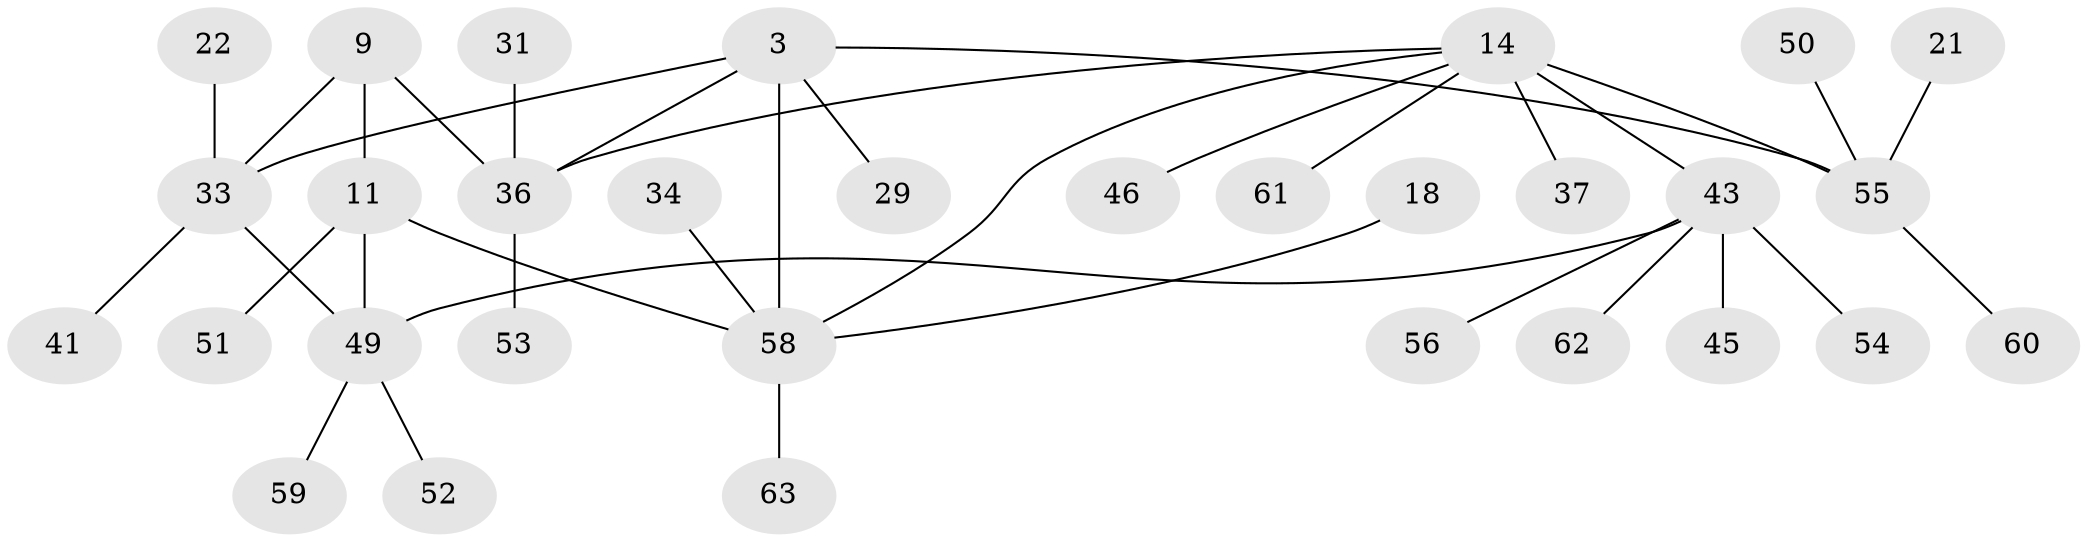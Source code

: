 // original degree distribution, {7: 0.031746031746031744, 5: 0.031746031746031744, 4: 0.07936507936507936, 8: 0.031746031746031744, 6: 0.031746031746031744, 3: 0.07936507936507936, 10: 0.015873015873015872, 2: 0.1746031746031746, 1: 0.5238095238095238}
// Generated by graph-tools (version 1.1) at 2025/54/03/09/25 04:54:21]
// undirected, 31 vertices, 36 edges
graph export_dot {
graph [start="1"]
  node [color=gray90,style=filled];
  3 [super="+2"];
  9;
  11 [super="+10"];
  14;
  18;
  21;
  22;
  29;
  31;
  33 [super="+6"];
  34;
  36 [super="+8+23+25+27"];
  37;
  41;
  43 [super="+15+30"];
  45 [super="+32"];
  46;
  49 [super="+19+38+5+28"];
  50 [super="+20+47"];
  51 [super="+39"];
  52;
  53 [super="+44"];
  54 [super="+26"];
  55 [super="+1"];
  56 [super="+17"];
  58 [super="+48+12"];
  59;
  60;
  61 [super="+40"];
  62;
  63 [super="+57"];
  3 -- 29;
  3 -- 55 [weight=2];
  3 -- 58 [weight=2];
  3 -- 36;
  3 -- 33;
  9 -- 11;
  9 -- 36 [weight=2];
  9 -- 33;
  11 -- 58 [weight=2];
  11 -- 51;
  11 -- 49;
  14 -- 37;
  14 -- 46;
  14 -- 55 [weight=2];
  14 -- 58 [weight=2];
  14 -- 61;
  14 -- 36;
  14 -- 43 [weight=2];
  18 -- 58;
  21 -- 55;
  22 -- 33;
  31 -- 36;
  33 -- 49 [weight=2];
  33 -- 41;
  34 -- 58;
  36 -- 53;
  43 -- 45;
  43 -- 54;
  43 -- 56;
  43 -- 62;
  43 -- 49;
  49 -- 52;
  49 -- 59;
  50 -- 55;
  55 -- 60;
  58 -- 63;
}
